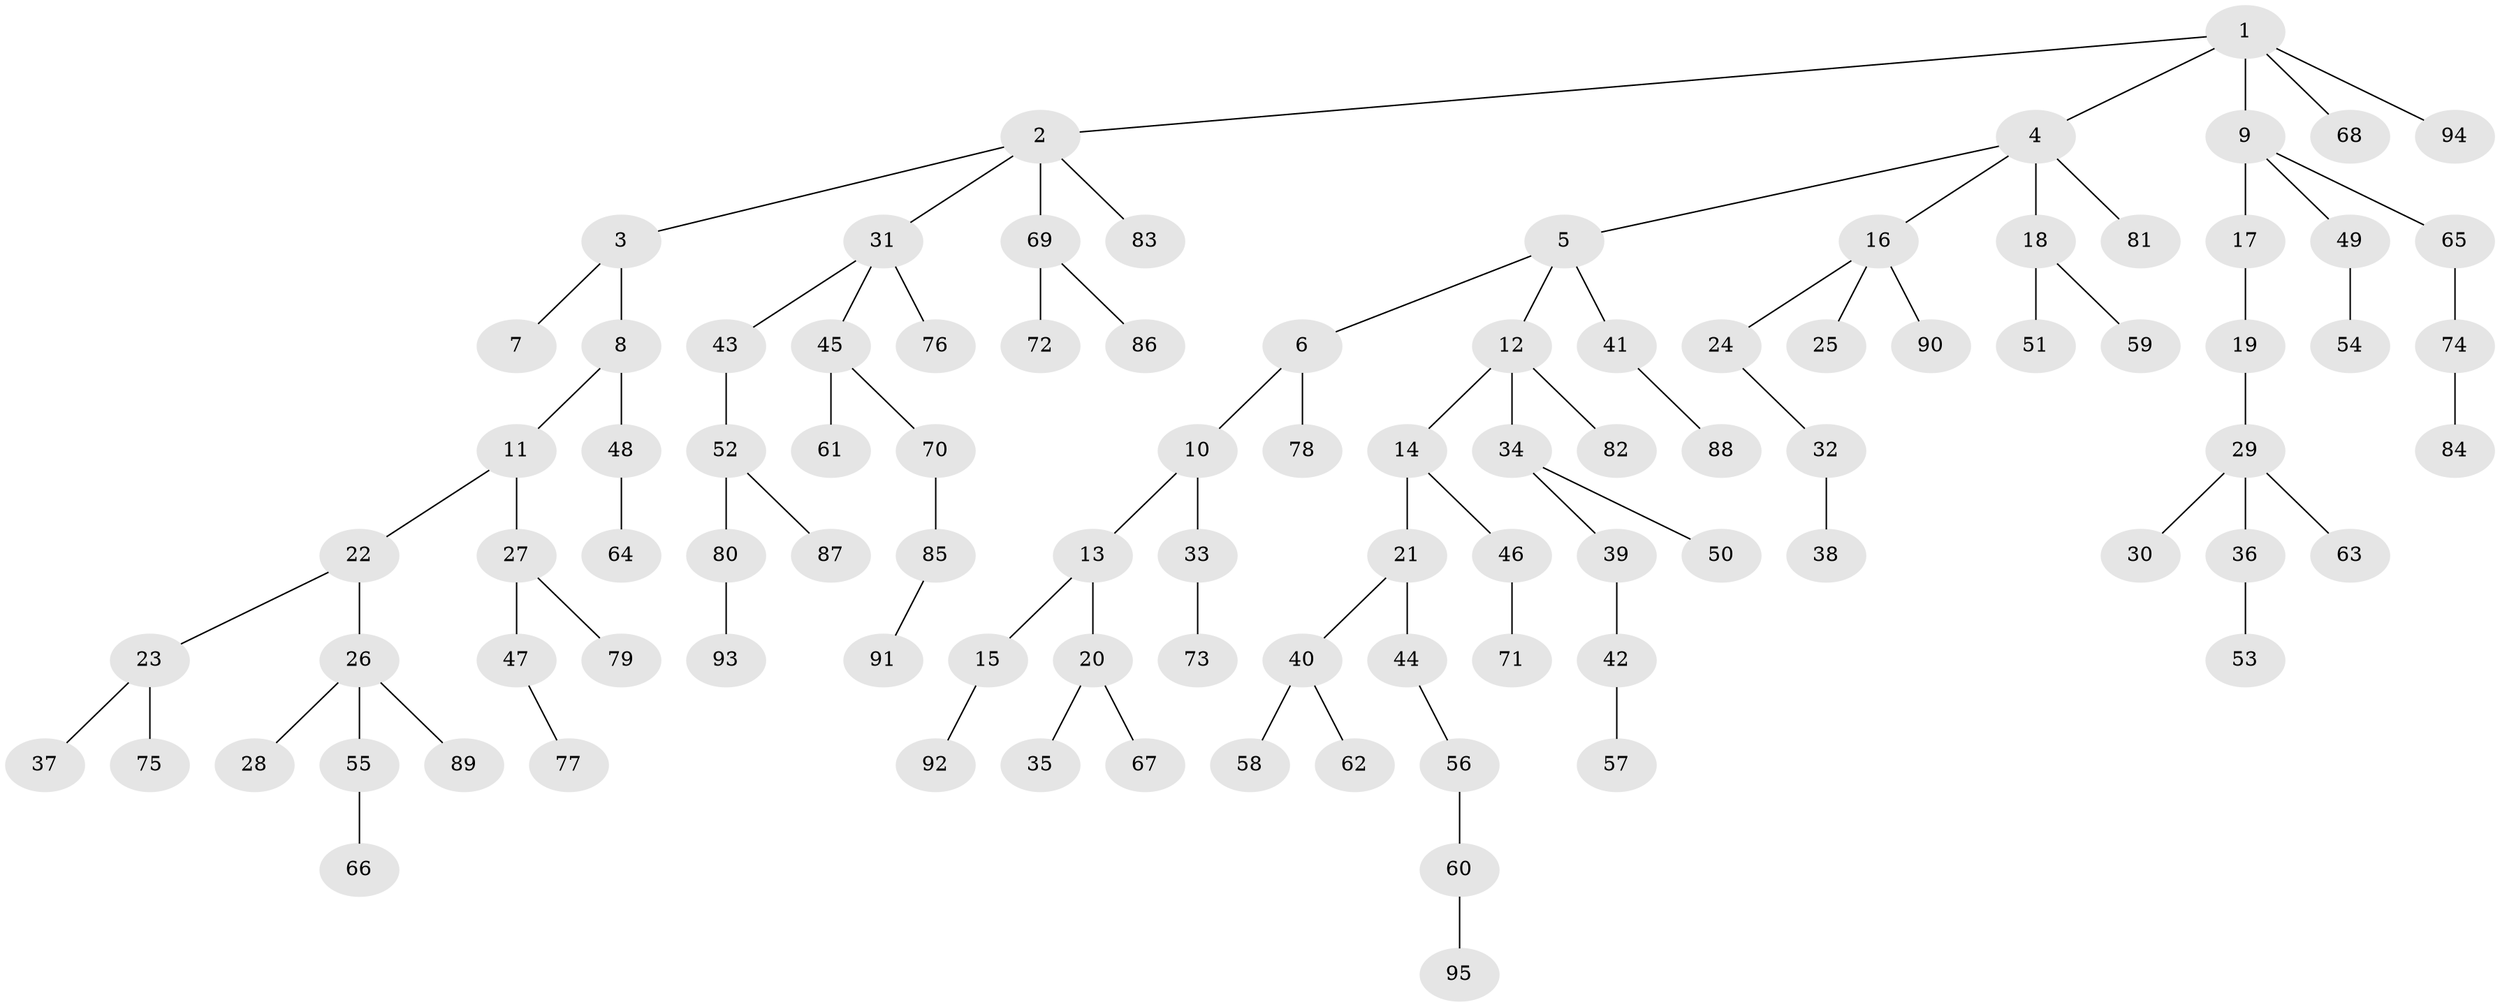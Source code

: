// coarse degree distribution, {2: 0.3582089552238806, 3: 0.19402985074626866, 4: 0.07462686567164178, 1: 0.373134328358209}
// Generated by graph-tools (version 1.1) at 2025/37/03/04/25 23:37:27]
// undirected, 95 vertices, 94 edges
graph export_dot {
  node [color=gray90,style=filled];
  1;
  2;
  3;
  4;
  5;
  6;
  7;
  8;
  9;
  10;
  11;
  12;
  13;
  14;
  15;
  16;
  17;
  18;
  19;
  20;
  21;
  22;
  23;
  24;
  25;
  26;
  27;
  28;
  29;
  30;
  31;
  32;
  33;
  34;
  35;
  36;
  37;
  38;
  39;
  40;
  41;
  42;
  43;
  44;
  45;
  46;
  47;
  48;
  49;
  50;
  51;
  52;
  53;
  54;
  55;
  56;
  57;
  58;
  59;
  60;
  61;
  62;
  63;
  64;
  65;
  66;
  67;
  68;
  69;
  70;
  71;
  72;
  73;
  74;
  75;
  76;
  77;
  78;
  79;
  80;
  81;
  82;
  83;
  84;
  85;
  86;
  87;
  88;
  89;
  90;
  91;
  92;
  93;
  94;
  95;
  1 -- 2;
  1 -- 4;
  1 -- 9;
  1 -- 68;
  1 -- 94;
  2 -- 3;
  2 -- 31;
  2 -- 69;
  2 -- 83;
  3 -- 7;
  3 -- 8;
  4 -- 5;
  4 -- 16;
  4 -- 18;
  4 -- 81;
  5 -- 6;
  5 -- 12;
  5 -- 41;
  6 -- 10;
  6 -- 78;
  8 -- 11;
  8 -- 48;
  9 -- 17;
  9 -- 49;
  9 -- 65;
  10 -- 13;
  10 -- 33;
  11 -- 22;
  11 -- 27;
  12 -- 14;
  12 -- 34;
  12 -- 82;
  13 -- 15;
  13 -- 20;
  14 -- 21;
  14 -- 46;
  15 -- 92;
  16 -- 24;
  16 -- 25;
  16 -- 90;
  17 -- 19;
  18 -- 51;
  18 -- 59;
  19 -- 29;
  20 -- 35;
  20 -- 67;
  21 -- 40;
  21 -- 44;
  22 -- 23;
  22 -- 26;
  23 -- 37;
  23 -- 75;
  24 -- 32;
  26 -- 28;
  26 -- 55;
  26 -- 89;
  27 -- 47;
  27 -- 79;
  29 -- 30;
  29 -- 36;
  29 -- 63;
  31 -- 43;
  31 -- 45;
  31 -- 76;
  32 -- 38;
  33 -- 73;
  34 -- 39;
  34 -- 50;
  36 -- 53;
  39 -- 42;
  40 -- 58;
  40 -- 62;
  41 -- 88;
  42 -- 57;
  43 -- 52;
  44 -- 56;
  45 -- 61;
  45 -- 70;
  46 -- 71;
  47 -- 77;
  48 -- 64;
  49 -- 54;
  52 -- 80;
  52 -- 87;
  55 -- 66;
  56 -- 60;
  60 -- 95;
  65 -- 74;
  69 -- 72;
  69 -- 86;
  70 -- 85;
  74 -- 84;
  80 -- 93;
  85 -- 91;
}
